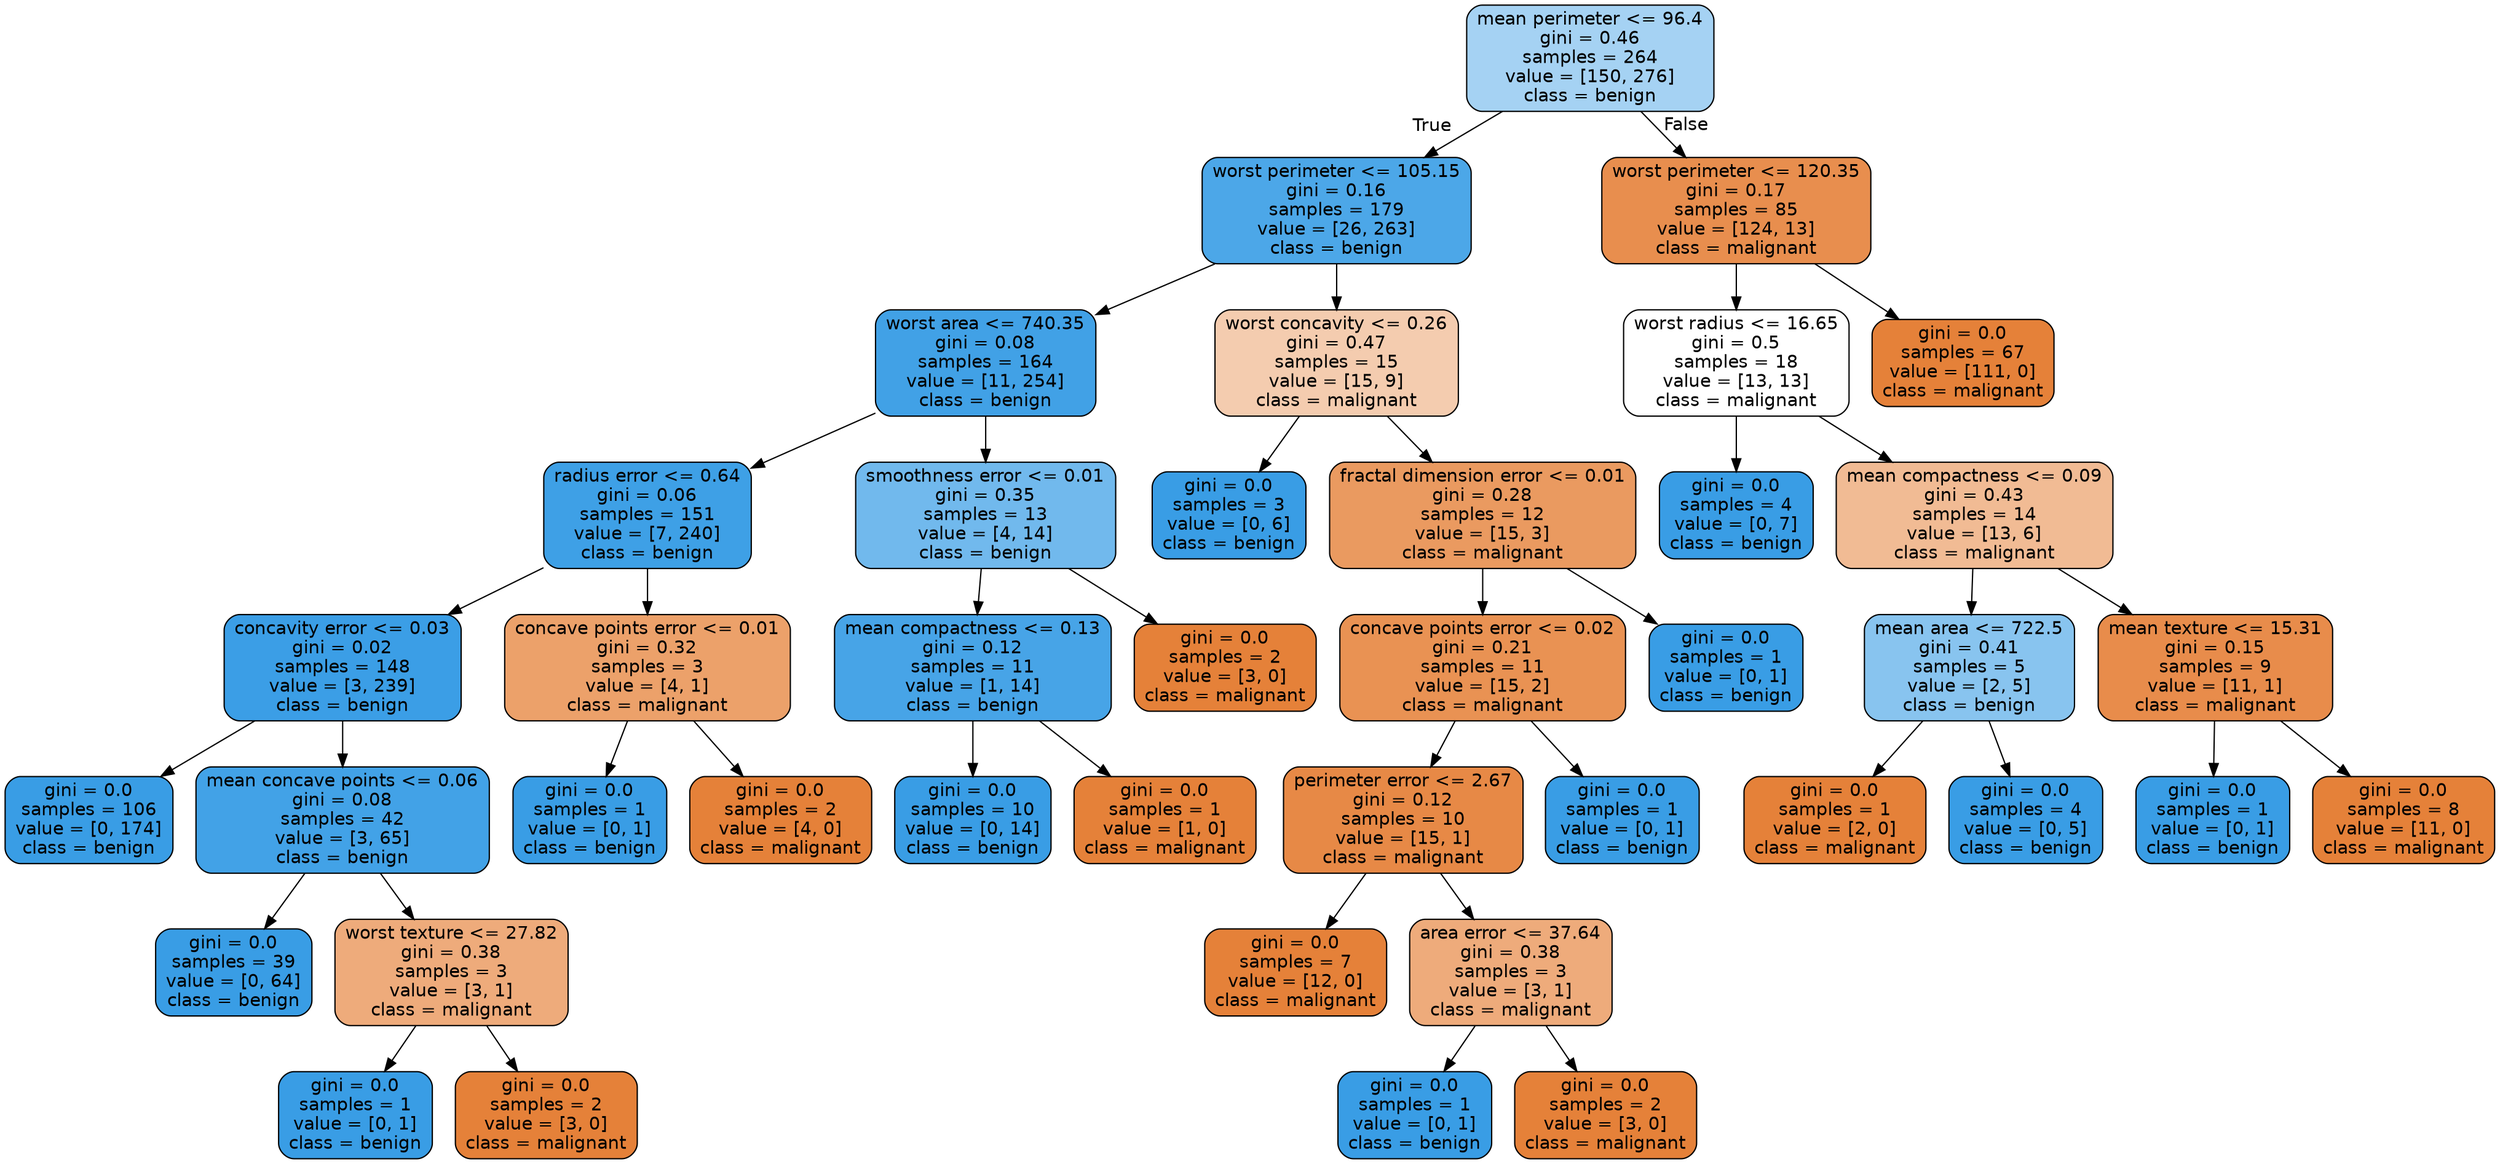 digraph Tree {
node [shape=box, style="filled, rounded", color="black", fontname=helvetica] ;
edge [fontname=helvetica] ;
0 [label="mean perimeter <= 96.4\ngini = 0.46\nsamples = 264\nvalue = [150, 276]\nclass = benign", fillcolor="#399de574"] ;
1 [label="worst perimeter <= 105.15\ngini = 0.16\nsamples = 179\nvalue = [26, 263]\nclass = benign", fillcolor="#399de5e6"] ;
0 -> 1 [labeldistance=2.5, labelangle=45, headlabel="True"] ;
2 [label="worst area <= 740.35\ngini = 0.08\nsamples = 164\nvalue = [11, 254]\nclass = benign", fillcolor="#399de5f4"] ;
1 -> 2 ;
3 [label="radius error <= 0.64\ngini = 0.06\nsamples = 151\nvalue = [7, 240]\nclass = benign", fillcolor="#399de5f8"] ;
2 -> 3 ;
4 [label="concavity error <= 0.03\ngini = 0.02\nsamples = 148\nvalue = [3, 239]\nclass = benign", fillcolor="#399de5fc"] ;
3 -> 4 ;
5 [label="gini = 0.0\nsamples = 106\nvalue = [0, 174]\nclass = benign", fillcolor="#399de5ff"] ;
4 -> 5 ;
6 [label="mean concave points <= 0.06\ngini = 0.08\nsamples = 42\nvalue = [3, 65]\nclass = benign", fillcolor="#399de5f3"] ;
4 -> 6 ;
7 [label="gini = 0.0\nsamples = 39\nvalue = [0, 64]\nclass = benign", fillcolor="#399de5ff"] ;
6 -> 7 ;
8 [label="worst texture <= 27.82\ngini = 0.38\nsamples = 3\nvalue = [3, 1]\nclass = malignant", fillcolor="#e58139aa"] ;
6 -> 8 ;
9 [label="gini = 0.0\nsamples = 1\nvalue = [0, 1]\nclass = benign", fillcolor="#399de5ff"] ;
8 -> 9 ;
10 [label="gini = 0.0\nsamples = 2\nvalue = [3, 0]\nclass = malignant", fillcolor="#e58139ff"] ;
8 -> 10 ;
11 [label="concave points error <= 0.01\ngini = 0.32\nsamples = 3\nvalue = [4, 1]\nclass = malignant", fillcolor="#e58139bf"] ;
3 -> 11 ;
12 [label="gini = 0.0\nsamples = 1\nvalue = [0, 1]\nclass = benign", fillcolor="#399de5ff"] ;
11 -> 12 ;
13 [label="gini = 0.0\nsamples = 2\nvalue = [4, 0]\nclass = malignant", fillcolor="#e58139ff"] ;
11 -> 13 ;
14 [label="smoothness error <= 0.01\ngini = 0.35\nsamples = 13\nvalue = [4, 14]\nclass = benign", fillcolor="#399de5b6"] ;
2 -> 14 ;
15 [label="mean compactness <= 0.13\ngini = 0.12\nsamples = 11\nvalue = [1, 14]\nclass = benign", fillcolor="#399de5ed"] ;
14 -> 15 ;
16 [label="gini = 0.0\nsamples = 10\nvalue = [0, 14]\nclass = benign", fillcolor="#399de5ff"] ;
15 -> 16 ;
17 [label="gini = 0.0\nsamples = 1\nvalue = [1, 0]\nclass = malignant", fillcolor="#e58139ff"] ;
15 -> 17 ;
18 [label="gini = 0.0\nsamples = 2\nvalue = [3, 0]\nclass = malignant", fillcolor="#e58139ff"] ;
14 -> 18 ;
19 [label="worst concavity <= 0.26\ngini = 0.47\nsamples = 15\nvalue = [15, 9]\nclass = malignant", fillcolor="#e5813966"] ;
1 -> 19 ;
20 [label="gini = 0.0\nsamples = 3\nvalue = [0, 6]\nclass = benign", fillcolor="#399de5ff"] ;
19 -> 20 ;
21 [label="fractal dimension error <= 0.01\ngini = 0.28\nsamples = 12\nvalue = [15, 3]\nclass = malignant", fillcolor="#e58139cc"] ;
19 -> 21 ;
22 [label="concave points error <= 0.02\ngini = 0.21\nsamples = 11\nvalue = [15, 2]\nclass = malignant", fillcolor="#e58139dd"] ;
21 -> 22 ;
23 [label="perimeter error <= 2.67\ngini = 0.12\nsamples = 10\nvalue = [15, 1]\nclass = malignant", fillcolor="#e58139ee"] ;
22 -> 23 ;
24 [label="gini = 0.0\nsamples = 7\nvalue = [12, 0]\nclass = malignant", fillcolor="#e58139ff"] ;
23 -> 24 ;
25 [label="area error <= 37.64\ngini = 0.38\nsamples = 3\nvalue = [3, 1]\nclass = malignant", fillcolor="#e58139aa"] ;
23 -> 25 ;
26 [label="gini = 0.0\nsamples = 1\nvalue = [0, 1]\nclass = benign", fillcolor="#399de5ff"] ;
25 -> 26 ;
27 [label="gini = 0.0\nsamples = 2\nvalue = [3, 0]\nclass = malignant", fillcolor="#e58139ff"] ;
25 -> 27 ;
28 [label="gini = 0.0\nsamples = 1\nvalue = [0, 1]\nclass = benign", fillcolor="#399de5ff"] ;
22 -> 28 ;
29 [label="gini = 0.0\nsamples = 1\nvalue = [0, 1]\nclass = benign", fillcolor="#399de5ff"] ;
21 -> 29 ;
30 [label="worst perimeter <= 120.35\ngini = 0.17\nsamples = 85\nvalue = [124, 13]\nclass = malignant", fillcolor="#e58139e4"] ;
0 -> 30 [labeldistance=2.5, labelangle=-45, headlabel="False"] ;
31 [label="worst radius <= 16.65\ngini = 0.5\nsamples = 18\nvalue = [13, 13]\nclass = malignant", fillcolor="#e5813900"] ;
30 -> 31 ;
32 [label="gini = 0.0\nsamples = 4\nvalue = [0, 7]\nclass = benign", fillcolor="#399de5ff"] ;
31 -> 32 ;
33 [label="mean compactness <= 0.09\ngini = 0.43\nsamples = 14\nvalue = [13, 6]\nclass = malignant", fillcolor="#e5813989"] ;
31 -> 33 ;
34 [label="mean area <= 722.5\ngini = 0.41\nsamples = 5\nvalue = [2, 5]\nclass = benign", fillcolor="#399de599"] ;
33 -> 34 ;
35 [label="gini = 0.0\nsamples = 1\nvalue = [2, 0]\nclass = malignant", fillcolor="#e58139ff"] ;
34 -> 35 ;
36 [label="gini = 0.0\nsamples = 4\nvalue = [0, 5]\nclass = benign", fillcolor="#399de5ff"] ;
34 -> 36 ;
37 [label="mean texture <= 15.31\ngini = 0.15\nsamples = 9\nvalue = [11, 1]\nclass = malignant", fillcolor="#e58139e8"] ;
33 -> 37 ;
38 [label="gini = 0.0\nsamples = 1\nvalue = [0, 1]\nclass = benign", fillcolor="#399de5ff"] ;
37 -> 38 ;
39 [label="gini = 0.0\nsamples = 8\nvalue = [11, 0]\nclass = malignant", fillcolor="#e58139ff"] ;
37 -> 39 ;
40 [label="gini = 0.0\nsamples = 67\nvalue = [111, 0]\nclass = malignant", fillcolor="#e58139ff"] ;
30 -> 40 ;
}